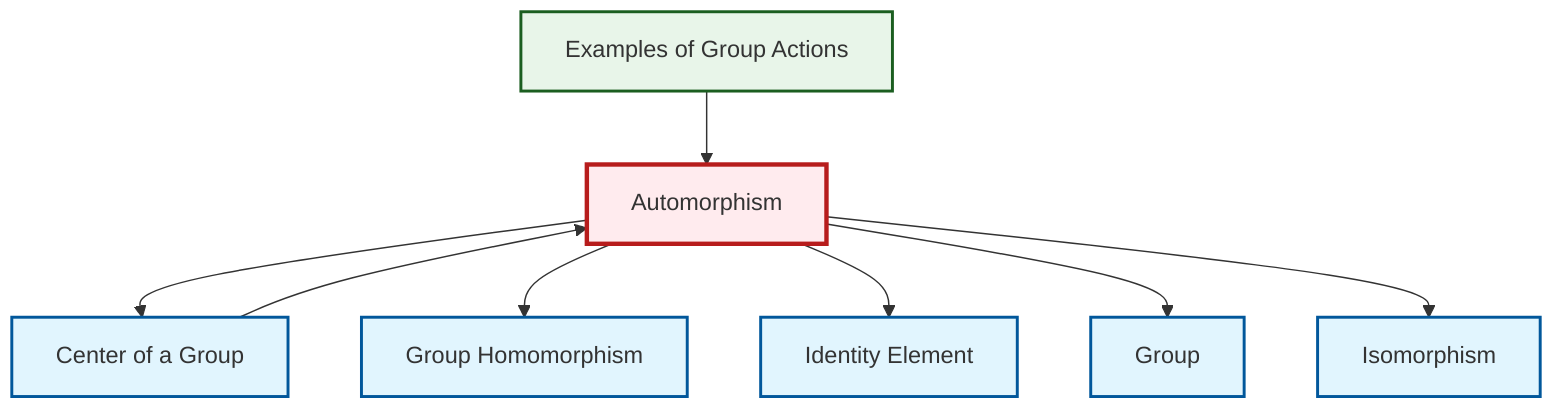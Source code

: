 graph TD
    classDef definition fill:#e1f5fe,stroke:#01579b,stroke-width:2px
    classDef theorem fill:#f3e5f5,stroke:#4a148c,stroke-width:2px
    classDef axiom fill:#fff3e0,stroke:#e65100,stroke-width:2px
    classDef example fill:#e8f5e9,stroke:#1b5e20,stroke-width:2px
    classDef current fill:#ffebee,stroke:#b71c1c,stroke-width:3px
    def-isomorphism["Isomorphism"]:::definition
    def-automorphism["Automorphism"]:::definition
    def-group["Group"]:::definition
    def-center-of-group["Center of a Group"]:::definition
    def-homomorphism["Group Homomorphism"]:::definition
    ex-group-action-examples["Examples of Group Actions"]:::example
    def-identity-element["Identity Element"]:::definition
    ex-group-action-examples --> def-automorphism
    def-automorphism --> def-center-of-group
    def-automorphism --> def-homomorphism
    def-center-of-group --> def-automorphism
    def-automorphism --> def-identity-element
    def-automorphism --> def-group
    def-automorphism --> def-isomorphism
    class def-automorphism current